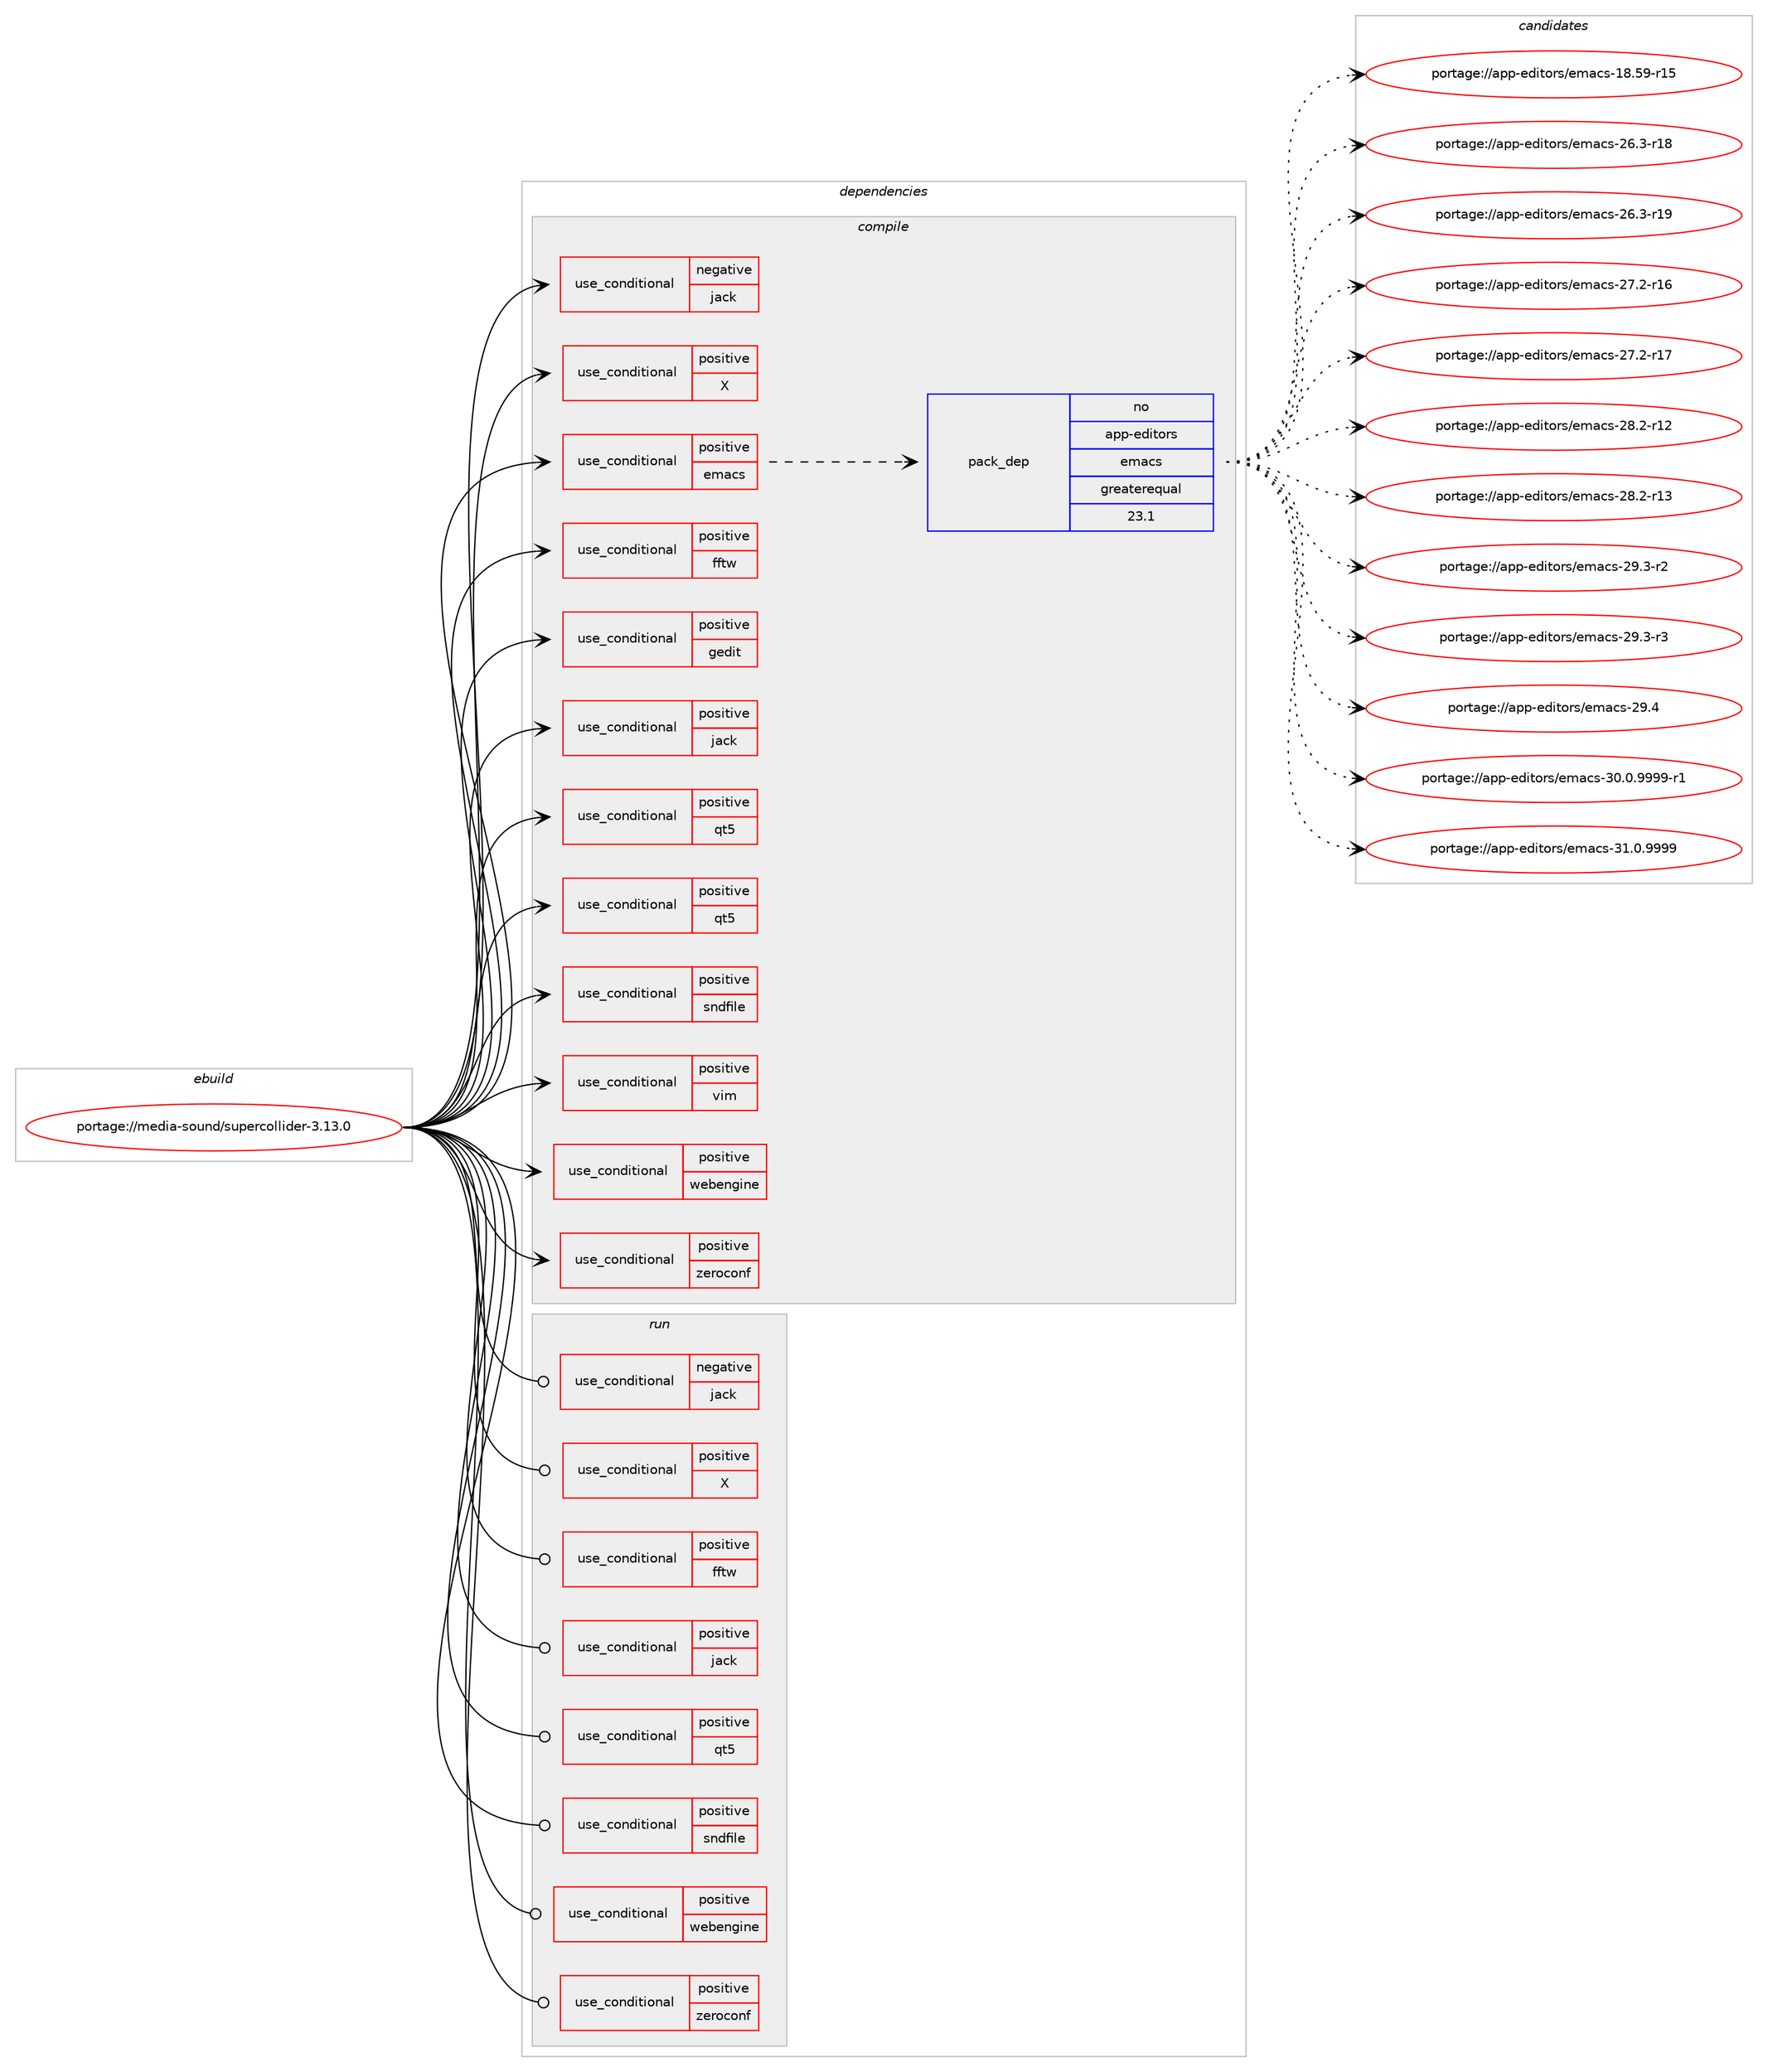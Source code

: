 digraph prolog {

# *************
# Graph options
# *************

newrank=true;
concentrate=true;
compound=true;
graph [rankdir=LR,fontname=Helvetica,fontsize=10,ranksep=1.5];#, ranksep=2.5, nodesep=0.2];
edge  [arrowhead=vee];
node  [fontname=Helvetica,fontsize=10];

# **********
# The ebuild
# **********

subgraph cluster_leftcol {
color=gray;
rank=same;
label=<<i>ebuild</i>>;
id [label="portage://media-sound/supercollider-3.13.0", color=red, width=4, href="../media-sound/supercollider-3.13.0.svg"];
}

# ****************
# The dependencies
# ****************

subgraph cluster_midcol {
color=gray;
label=<<i>dependencies</i>>;
subgraph cluster_compile {
fillcolor="#eeeeee";
style=filled;
label=<<i>compile</i>>;
subgraph cond79886 {
dependency165811 [label=<<TABLE BORDER="0" CELLBORDER="1" CELLSPACING="0" CELLPADDING="4"><TR><TD ROWSPAN="3" CELLPADDING="10">use_conditional</TD></TR><TR><TD>negative</TD></TR><TR><TD>jack</TD></TR></TABLE>>, shape=none, color=red];
# *** BEGIN UNKNOWN DEPENDENCY TYPE (TODO) ***
# dependency165811 -> package_dependency(portage://media-sound/supercollider-3.13.0,install,no,media-libs,portaudio,none,[,,],[],[])
# *** END UNKNOWN DEPENDENCY TYPE (TODO) ***

}
id:e -> dependency165811:w [weight=20,style="solid",arrowhead="vee"];
subgraph cond79887 {
dependency165812 [label=<<TABLE BORDER="0" CELLBORDER="1" CELLSPACING="0" CELLPADDING="4"><TR><TD ROWSPAN="3" CELLPADDING="10">use_conditional</TD></TR><TR><TD>positive</TD></TR><TR><TD>X</TD></TR></TABLE>>, shape=none, color=red];
# *** BEGIN UNKNOWN DEPENDENCY TYPE (TODO) ***
# dependency165812 -> package_dependency(portage://media-sound/supercollider-3.13.0,install,no,x11-libs,libX11,none,[,,],[],[])
# *** END UNKNOWN DEPENDENCY TYPE (TODO) ***

# *** BEGIN UNKNOWN DEPENDENCY TYPE (TODO) ***
# dependency165812 -> package_dependency(portage://media-sound/supercollider-3.13.0,install,no,x11-libs,libXt,none,[,,],[],[])
# *** END UNKNOWN DEPENDENCY TYPE (TODO) ***

}
id:e -> dependency165812:w [weight=20,style="solid",arrowhead="vee"];
subgraph cond79888 {
dependency165813 [label=<<TABLE BORDER="0" CELLBORDER="1" CELLSPACING="0" CELLPADDING="4"><TR><TD ROWSPAN="3" CELLPADDING="10">use_conditional</TD></TR><TR><TD>positive</TD></TR><TR><TD>emacs</TD></TR></TABLE>>, shape=none, color=red];
subgraph pack83504 {
dependency165814 [label=<<TABLE BORDER="0" CELLBORDER="1" CELLSPACING="0" CELLPADDING="4" WIDTH="220"><TR><TD ROWSPAN="6" CELLPADDING="30">pack_dep</TD></TR><TR><TD WIDTH="110">no</TD></TR><TR><TD>app-editors</TD></TR><TR><TD>emacs</TD></TR><TR><TD>greaterequal</TD></TR><TR><TD>23.1</TD></TR></TABLE>>, shape=none, color=blue];
}
dependency165813:e -> dependency165814:w [weight=20,style="dashed",arrowhead="vee"];
}
id:e -> dependency165813:w [weight=20,style="solid",arrowhead="vee"];
subgraph cond79889 {
dependency165815 [label=<<TABLE BORDER="0" CELLBORDER="1" CELLSPACING="0" CELLPADDING="4"><TR><TD ROWSPAN="3" CELLPADDING="10">use_conditional</TD></TR><TR><TD>positive</TD></TR><TR><TD>fftw</TD></TR></TABLE>>, shape=none, color=red];
# *** BEGIN UNKNOWN DEPENDENCY TYPE (TODO) ***
# dependency165815 -> package_dependency(portage://media-sound/supercollider-3.13.0,install,no,sci-libs,fftw,none,[,,],[slot(3.0),equal],[])
# *** END UNKNOWN DEPENDENCY TYPE (TODO) ***

}
id:e -> dependency165815:w [weight=20,style="solid",arrowhead="vee"];
subgraph cond79890 {
dependency165816 [label=<<TABLE BORDER="0" CELLBORDER="1" CELLSPACING="0" CELLPADDING="4"><TR><TD ROWSPAN="3" CELLPADDING="10">use_conditional</TD></TR><TR><TD>positive</TD></TR><TR><TD>gedit</TD></TR></TABLE>>, shape=none, color=red];
# *** BEGIN UNKNOWN DEPENDENCY TYPE (TODO) ***
# dependency165816 -> package_dependency(portage://media-sound/supercollider-3.13.0,install,no,app-editors,gedit,none,[,,],[],[])
# *** END UNKNOWN DEPENDENCY TYPE (TODO) ***

}
id:e -> dependency165816:w [weight=20,style="solid",arrowhead="vee"];
subgraph cond79891 {
dependency165817 [label=<<TABLE BORDER="0" CELLBORDER="1" CELLSPACING="0" CELLPADDING="4"><TR><TD ROWSPAN="3" CELLPADDING="10">use_conditional</TD></TR><TR><TD>positive</TD></TR><TR><TD>jack</TD></TR></TABLE>>, shape=none, color=red];
# *** BEGIN UNKNOWN DEPENDENCY TYPE (TODO) ***
# dependency165817 -> package_dependency(portage://media-sound/supercollider-3.13.0,install,no,virtual,jack,none,[,,],[],[])
# *** END UNKNOWN DEPENDENCY TYPE (TODO) ***

}
id:e -> dependency165817:w [weight=20,style="solid",arrowhead="vee"];
subgraph cond79892 {
dependency165818 [label=<<TABLE BORDER="0" CELLBORDER="1" CELLSPACING="0" CELLPADDING="4"><TR><TD ROWSPAN="3" CELLPADDING="10">use_conditional</TD></TR><TR><TD>positive</TD></TR><TR><TD>qt5</TD></TR></TABLE>>, shape=none, color=red];
# *** BEGIN UNKNOWN DEPENDENCY TYPE (TODO) ***
# dependency165818 -> package_dependency(portage://media-sound/supercollider-3.13.0,install,no,dev-qt,qtconcurrent,none,[,,],[slot(5)],[])
# *** END UNKNOWN DEPENDENCY TYPE (TODO) ***

}
id:e -> dependency165818:w [weight=20,style="solid",arrowhead="vee"];
subgraph cond79893 {
dependency165819 [label=<<TABLE BORDER="0" CELLBORDER="1" CELLSPACING="0" CELLPADDING="4"><TR><TD ROWSPAN="3" CELLPADDING="10">use_conditional</TD></TR><TR><TD>positive</TD></TR><TR><TD>qt5</TD></TR></TABLE>>, shape=none, color=red];
# *** BEGIN UNKNOWN DEPENDENCY TYPE (TODO) ***
# dependency165819 -> package_dependency(portage://media-sound/supercollider-3.13.0,install,no,dev-qt,qtcore,none,[,,],[slot(5)],[])
# *** END UNKNOWN DEPENDENCY TYPE (TODO) ***

# *** BEGIN UNKNOWN DEPENDENCY TYPE (TODO) ***
# dependency165819 -> package_dependency(portage://media-sound/supercollider-3.13.0,install,no,dev-qt,qtgui,none,[,,],[slot(5)],[])
# *** END UNKNOWN DEPENDENCY TYPE (TODO) ***

# *** BEGIN UNKNOWN DEPENDENCY TYPE (TODO) ***
# dependency165819 -> package_dependency(portage://media-sound/supercollider-3.13.0,install,no,dev-qt,qtnetwork,none,[,,],[slot(5)],[])
# *** END UNKNOWN DEPENDENCY TYPE (TODO) ***

# *** BEGIN UNKNOWN DEPENDENCY TYPE (TODO) ***
# dependency165819 -> package_dependency(portage://media-sound/supercollider-3.13.0,install,no,dev-qt,qtprintsupport,none,[,,],[slot(5)],[])
# *** END UNKNOWN DEPENDENCY TYPE (TODO) ***

# *** BEGIN UNKNOWN DEPENDENCY TYPE (TODO) ***
# dependency165819 -> package_dependency(portage://media-sound/supercollider-3.13.0,install,no,dev-qt,qtsvg,none,[,,],[slot(5)],[])
# *** END UNKNOWN DEPENDENCY TYPE (TODO) ***

# *** BEGIN UNKNOWN DEPENDENCY TYPE (TODO) ***
# dependency165819 -> package_dependency(portage://media-sound/supercollider-3.13.0,install,no,dev-qt,qtwidgets,none,[,,],[slot(5)],[])
# *** END UNKNOWN DEPENDENCY TYPE (TODO) ***

}
id:e -> dependency165819:w [weight=20,style="solid",arrowhead="vee"];
subgraph cond79894 {
dependency165820 [label=<<TABLE BORDER="0" CELLBORDER="1" CELLSPACING="0" CELLPADDING="4"><TR><TD ROWSPAN="3" CELLPADDING="10">use_conditional</TD></TR><TR><TD>positive</TD></TR><TR><TD>sndfile</TD></TR></TABLE>>, shape=none, color=red];
# *** BEGIN UNKNOWN DEPENDENCY TYPE (TODO) ***
# dependency165820 -> package_dependency(portage://media-sound/supercollider-3.13.0,install,no,media-libs,libsndfile,none,[,,],[],[])
# *** END UNKNOWN DEPENDENCY TYPE (TODO) ***

}
id:e -> dependency165820:w [weight=20,style="solid",arrowhead="vee"];
subgraph cond79895 {
dependency165821 [label=<<TABLE BORDER="0" CELLBORDER="1" CELLSPACING="0" CELLPADDING="4"><TR><TD ROWSPAN="3" CELLPADDING="10">use_conditional</TD></TR><TR><TD>positive</TD></TR><TR><TD>vim</TD></TR></TABLE>>, shape=none, color=red];
# *** BEGIN UNKNOWN DEPENDENCY TYPE (TODO) ***
# dependency165821 -> package_dependency(portage://media-sound/supercollider-3.13.0,install,no,app-editors,vim,none,[,,],[],[])
# *** END UNKNOWN DEPENDENCY TYPE (TODO) ***

}
id:e -> dependency165821:w [weight=20,style="solid",arrowhead="vee"];
subgraph cond79896 {
dependency165822 [label=<<TABLE BORDER="0" CELLBORDER="1" CELLSPACING="0" CELLPADDING="4"><TR><TD ROWSPAN="3" CELLPADDING="10">use_conditional</TD></TR><TR><TD>positive</TD></TR><TR><TD>webengine</TD></TR></TABLE>>, shape=none, color=red];
# *** BEGIN UNKNOWN DEPENDENCY TYPE (TODO) ***
# dependency165822 -> package_dependency(portage://media-sound/supercollider-3.13.0,install,no,dev-qt,qtwebchannel,none,[,,],[slot(5)],[])
# *** END UNKNOWN DEPENDENCY TYPE (TODO) ***

# *** BEGIN UNKNOWN DEPENDENCY TYPE (TODO) ***
# dependency165822 -> package_dependency(portage://media-sound/supercollider-3.13.0,install,no,dev-qt,qtwebengine,none,[,,],[slot(5)],[use(enable(widgets),none)])
# *** END UNKNOWN DEPENDENCY TYPE (TODO) ***

# *** BEGIN UNKNOWN DEPENDENCY TYPE (TODO) ***
# dependency165822 -> package_dependency(portage://media-sound/supercollider-3.13.0,install,no,dev-qt,qtwebsockets,none,[,,],[slot(5)],[])
# *** END UNKNOWN DEPENDENCY TYPE (TODO) ***

}
id:e -> dependency165822:w [weight=20,style="solid",arrowhead="vee"];
subgraph cond79897 {
dependency165823 [label=<<TABLE BORDER="0" CELLBORDER="1" CELLSPACING="0" CELLPADDING="4"><TR><TD ROWSPAN="3" CELLPADDING="10">use_conditional</TD></TR><TR><TD>positive</TD></TR><TR><TD>zeroconf</TD></TR></TABLE>>, shape=none, color=red];
# *** BEGIN UNKNOWN DEPENDENCY TYPE (TODO) ***
# dependency165823 -> package_dependency(portage://media-sound/supercollider-3.13.0,install,no,net-dns,avahi,none,[,,],[],[])
# *** END UNKNOWN DEPENDENCY TYPE (TODO) ***

}
id:e -> dependency165823:w [weight=20,style="solid",arrowhead="vee"];
# *** BEGIN UNKNOWN DEPENDENCY TYPE (TODO) ***
# id -> package_dependency(portage://media-sound/supercollider-3.13.0,install,no,dev-cpp,yaml-cpp,none,[,,],any_same_slot,[])
# *** END UNKNOWN DEPENDENCY TYPE (TODO) ***

# *** BEGIN UNKNOWN DEPENDENCY TYPE (TODO) ***
# id -> package_dependency(portage://media-sound/supercollider-3.13.0,install,no,dev-libs,boost,none,[,,],any_same_slot,[])
# *** END UNKNOWN DEPENDENCY TYPE (TODO) ***

# *** BEGIN UNKNOWN DEPENDENCY TYPE (TODO) ***
# id -> package_dependency(portage://media-sound/supercollider-3.13.0,install,no,dev-libs,icu,none,[,,],[],[])
# *** END UNKNOWN DEPENDENCY TYPE (TODO) ***

# *** BEGIN UNKNOWN DEPENDENCY TYPE (TODO) ***
# id -> package_dependency(portage://media-sound/supercollider-3.13.0,install,no,media-libs,alsa-lib,none,[,,],[],[])
# *** END UNKNOWN DEPENDENCY TYPE (TODO) ***

# *** BEGIN UNKNOWN DEPENDENCY TYPE (TODO) ***
# id -> package_dependency(portage://media-sound/supercollider-3.13.0,install,no,sys-libs,readline,none,[,,],[slot(0),equal],[])
# *** END UNKNOWN DEPENDENCY TYPE (TODO) ***

# *** BEGIN UNKNOWN DEPENDENCY TYPE (TODO) ***
# id -> package_dependency(portage://media-sound/supercollider-3.13.0,install,no,virtual,libudev,none,[,,],any_same_slot,[])
# *** END UNKNOWN DEPENDENCY TYPE (TODO) ***

}
subgraph cluster_compileandrun {
fillcolor="#eeeeee";
style=filled;
label=<<i>compile and run</i>>;
}
subgraph cluster_run {
fillcolor="#eeeeee";
style=filled;
label=<<i>run</i>>;
subgraph cond79898 {
dependency165824 [label=<<TABLE BORDER="0" CELLBORDER="1" CELLSPACING="0" CELLPADDING="4"><TR><TD ROWSPAN="3" CELLPADDING="10">use_conditional</TD></TR><TR><TD>negative</TD></TR><TR><TD>jack</TD></TR></TABLE>>, shape=none, color=red];
# *** BEGIN UNKNOWN DEPENDENCY TYPE (TODO) ***
# dependency165824 -> package_dependency(portage://media-sound/supercollider-3.13.0,run,no,media-libs,portaudio,none,[,,],[],[])
# *** END UNKNOWN DEPENDENCY TYPE (TODO) ***

}
id:e -> dependency165824:w [weight=20,style="solid",arrowhead="odot"];
subgraph cond79899 {
dependency165825 [label=<<TABLE BORDER="0" CELLBORDER="1" CELLSPACING="0" CELLPADDING="4"><TR><TD ROWSPAN="3" CELLPADDING="10">use_conditional</TD></TR><TR><TD>positive</TD></TR><TR><TD>X</TD></TR></TABLE>>, shape=none, color=red];
# *** BEGIN UNKNOWN DEPENDENCY TYPE (TODO) ***
# dependency165825 -> package_dependency(portage://media-sound/supercollider-3.13.0,run,no,x11-libs,libX11,none,[,,],[],[])
# *** END UNKNOWN DEPENDENCY TYPE (TODO) ***

# *** BEGIN UNKNOWN DEPENDENCY TYPE (TODO) ***
# dependency165825 -> package_dependency(portage://media-sound/supercollider-3.13.0,run,no,x11-libs,libXt,none,[,,],[],[])
# *** END UNKNOWN DEPENDENCY TYPE (TODO) ***

}
id:e -> dependency165825:w [weight=20,style="solid",arrowhead="odot"];
subgraph cond79900 {
dependency165826 [label=<<TABLE BORDER="0" CELLBORDER="1" CELLSPACING="0" CELLPADDING="4"><TR><TD ROWSPAN="3" CELLPADDING="10">use_conditional</TD></TR><TR><TD>positive</TD></TR><TR><TD>fftw</TD></TR></TABLE>>, shape=none, color=red];
# *** BEGIN UNKNOWN DEPENDENCY TYPE (TODO) ***
# dependency165826 -> package_dependency(portage://media-sound/supercollider-3.13.0,run,no,sci-libs,fftw,none,[,,],[slot(3.0),equal],[])
# *** END UNKNOWN DEPENDENCY TYPE (TODO) ***

}
id:e -> dependency165826:w [weight=20,style="solid",arrowhead="odot"];
subgraph cond79901 {
dependency165827 [label=<<TABLE BORDER="0" CELLBORDER="1" CELLSPACING="0" CELLPADDING="4"><TR><TD ROWSPAN="3" CELLPADDING="10">use_conditional</TD></TR><TR><TD>positive</TD></TR><TR><TD>jack</TD></TR></TABLE>>, shape=none, color=red];
# *** BEGIN UNKNOWN DEPENDENCY TYPE (TODO) ***
# dependency165827 -> package_dependency(portage://media-sound/supercollider-3.13.0,run,no,virtual,jack,none,[,,],[],[])
# *** END UNKNOWN DEPENDENCY TYPE (TODO) ***

}
id:e -> dependency165827:w [weight=20,style="solid",arrowhead="odot"];
subgraph cond79902 {
dependency165828 [label=<<TABLE BORDER="0" CELLBORDER="1" CELLSPACING="0" CELLPADDING="4"><TR><TD ROWSPAN="3" CELLPADDING="10">use_conditional</TD></TR><TR><TD>positive</TD></TR><TR><TD>qt5</TD></TR></TABLE>>, shape=none, color=red];
# *** BEGIN UNKNOWN DEPENDENCY TYPE (TODO) ***
# dependency165828 -> package_dependency(portage://media-sound/supercollider-3.13.0,run,no,dev-qt,qtcore,none,[,,],[slot(5)],[])
# *** END UNKNOWN DEPENDENCY TYPE (TODO) ***

# *** BEGIN UNKNOWN DEPENDENCY TYPE (TODO) ***
# dependency165828 -> package_dependency(portage://media-sound/supercollider-3.13.0,run,no,dev-qt,qtgui,none,[,,],[slot(5)],[])
# *** END UNKNOWN DEPENDENCY TYPE (TODO) ***

# *** BEGIN UNKNOWN DEPENDENCY TYPE (TODO) ***
# dependency165828 -> package_dependency(portage://media-sound/supercollider-3.13.0,run,no,dev-qt,qtnetwork,none,[,,],[slot(5)],[])
# *** END UNKNOWN DEPENDENCY TYPE (TODO) ***

# *** BEGIN UNKNOWN DEPENDENCY TYPE (TODO) ***
# dependency165828 -> package_dependency(portage://media-sound/supercollider-3.13.0,run,no,dev-qt,qtprintsupport,none,[,,],[slot(5)],[])
# *** END UNKNOWN DEPENDENCY TYPE (TODO) ***

# *** BEGIN UNKNOWN DEPENDENCY TYPE (TODO) ***
# dependency165828 -> package_dependency(portage://media-sound/supercollider-3.13.0,run,no,dev-qt,qtsvg,none,[,,],[slot(5)],[])
# *** END UNKNOWN DEPENDENCY TYPE (TODO) ***

# *** BEGIN UNKNOWN DEPENDENCY TYPE (TODO) ***
# dependency165828 -> package_dependency(portage://media-sound/supercollider-3.13.0,run,no,dev-qt,qtwidgets,none,[,,],[slot(5)],[])
# *** END UNKNOWN DEPENDENCY TYPE (TODO) ***

}
id:e -> dependency165828:w [weight=20,style="solid",arrowhead="odot"];
subgraph cond79903 {
dependency165829 [label=<<TABLE BORDER="0" CELLBORDER="1" CELLSPACING="0" CELLPADDING="4"><TR><TD ROWSPAN="3" CELLPADDING="10">use_conditional</TD></TR><TR><TD>positive</TD></TR><TR><TD>sndfile</TD></TR></TABLE>>, shape=none, color=red];
# *** BEGIN UNKNOWN DEPENDENCY TYPE (TODO) ***
# dependency165829 -> package_dependency(portage://media-sound/supercollider-3.13.0,run,no,media-libs,libsndfile,none,[,,],[],[])
# *** END UNKNOWN DEPENDENCY TYPE (TODO) ***

}
id:e -> dependency165829:w [weight=20,style="solid",arrowhead="odot"];
subgraph cond79904 {
dependency165830 [label=<<TABLE BORDER="0" CELLBORDER="1" CELLSPACING="0" CELLPADDING="4"><TR><TD ROWSPAN="3" CELLPADDING="10">use_conditional</TD></TR><TR><TD>positive</TD></TR><TR><TD>webengine</TD></TR></TABLE>>, shape=none, color=red];
# *** BEGIN UNKNOWN DEPENDENCY TYPE (TODO) ***
# dependency165830 -> package_dependency(portage://media-sound/supercollider-3.13.0,run,no,dev-qt,qtwebchannel,none,[,,],[slot(5)],[])
# *** END UNKNOWN DEPENDENCY TYPE (TODO) ***

# *** BEGIN UNKNOWN DEPENDENCY TYPE (TODO) ***
# dependency165830 -> package_dependency(portage://media-sound/supercollider-3.13.0,run,no,dev-qt,qtwebengine,none,[,,],[slot(5)],[use(enable(widgets),none)])
# *** END UNKNOWN DEPENDENCY TYPE (TODO) ***

# *** BEGIN UNKNOWN DEPENDENCY TYPE (TODO) ***
# dependency165830 -> package_dependency(portage://media-sound/supercollider-3.13.0,run,no,dev-qt,qtwebsockets,none,[,,],[slot(5)],[])
# *** END UNKNOWN DEPENDENCY TYPE (TODO) ***

}
id:e -> dependency165830:w [weight=20,style="solid",arrowhead="odot"];
subgraph cond79905 {
dependency165831 [label=<<TABLE BORDER="0" CELLBORDER="1" CELLSPACING="0" CELLPADDING="4"><TR><TD ROWSPAN="3" CELLPADDING="10">use_conditional</TD></TR><TR><TD>positive</TD></TR><TR><TD>zeroconf</TD></TR></TABLE>>, shape=none, color=red];
# *** BEGIN UNKNOWN DEPENDENCY TYPE (TODO) ***
# dependency165831 -> package_dependency(portage://media-sound/supercollider-3.13.0,run,no,net-dns,avahi,none,[,,],[],[])
# *** END UNKNOWN DEPENDENCY TYPE (TODO) ***

}
id:e -> dependency165831:w [weight=20,style="solid",arrowhead="odot"];
# *** BEGIN UNKNOWN DEPENDENCY TYPE (TODO) ***
# id -> package_dependency(portage://media-sound/supercollider-3.13.0,run,no,dev-cpp,yaml-cpp,none,[,,],any_same_slot,[])
# *** END UNKNOWN DEPENDENCY TYPE (TODO) ***

# *** BEGIN UNKNOWN DEPENDENCY TYPE (TODO) ***
# id -> package_dependency(portage://media-sound/supercollider-3.13.0,run,no,dev-libs,boost,none,[,,],any_same_slot,[])
# *** END UNKNOWN DEPENDENCY TYPE (TODO) ***

# *** BEGIN UNKNOWN DEPENDENCY TYPE (TODO) ***
# id -> package_dependency(portage://media-sound/supercollider-3.13.0,run,no,media-libs,alsa-lib,none,[,,],[],[])
# *** END UNKNOWN DEPENDENCY TYPE (TODO) ***

# *** BEGIN UNKNOWN DEPENDENCY TYPE (TODO) ***
# id -> package_dependency(portage://media-sound/supercollider-3.13.0,run,no,sys-libs,readline,none,[,,],[slot(0),equal],[])
# *** END UNKNOWN DEPENDENCY TYPE (TODO) ***

# *** BEGIN UNKNOWN DEPENDENCY TYPE (TODO) ***
# id -> package_dependency(portage://media-sound/supercollider-3.13.0,run,no,virtual,libudev,none,[,,],any_same_slot,[])
# *** END UNKNOWN DEPENDENCY TYPE (TODO) ***

}
}

# **************
# The candidates
# **************

subgraph cluster_choices {
rank=same;
color=gray;
label=<<i>candidates</i>>;

subgraph choice83504 {
color=black;
nodesep=1;
choice9711211245101100105116111114115471011099799115454956465357451144953 [label="portage://app-editors/emacs-18.59-r15", color=red, width=4,href="../app-editors/emacs-18.59-r15.svg"];
choice97112112451011001051161111141154710110997991154550544651451144956 [label="portage://app-editors/emacs-26.3-r18", color=red, width=4,href="../app-editors/emacs-26.3-r18.svg"];
choice97112112451011001051161111141154710110997991154550544651451144957 [label="portage://app-editors/emacs-26.3-r19", color=red, width=4,href="../app-editors/emacs-26.3-r19.svg"];
choice97112112451011001051161111141154710110997991154550554650451144954 [label="portage://app-editors/emacs-27.2-r16", color=red, width=4,href="../app-editors/emacs-27.2-r16.svg"];
choice97112112451011001051161111141154710110997991154550554650451144955 [label="portage://app-editors/emacs-27.2-r17", color=red, width=4,href="../app-editors/emacs-27.2-r17.svg"];
choice97112112451011001051161111141154710110997991154550564650451144950 [label="portage://app-editors/emacs-28.2-r12", color=red, width=4,href="../app-editors/emacs-28.2-r12.svg"];
choice97112112451011001051161111141154710110997991154550564650451144951 [label="portage://app-editors/emacs-28.2-r13", color=red, width=4,href="../app-editors/emacs-28.2-r13.svg"];
choice971121124510110010511611111411547101109979911545505746514511450 [label="portage://app-editors/emacs-29.3-r2", color=red, width=4,href="../app-editors/emacs-29.3-r2.svg"];
choice971121124510110010511611111411547101109979911545505746514511451 [label="portage://app-editors/emacs-29.3-r3", color=red, width=4,href="../app-editors/emacs-29.3-r3.svg"];
choice97112112451011001051161111141154710110997991154550574652 [label="portage://app-editors/emacs-29.4", color=red, width=4,href="../app-editors/emacs-29.4.svg"];
choice9711211245101100105116111114115471011099799115455148464846575757574511449 [label="portage://app-editors/emacs-30.0.9999-r1", color=red, width=4,href="../app-editors/emacs-30.0.9999-r1.svg"];
choice971121124510110010511611111411547101109979911545514946484657575757 [label="portage://app-editors/emacs-31.0.9999", color=red, width=4,href="../app-editors/emacs-31.0.9999.svg"];
dependency165814:e -> choice9711211245101100105116111114115471011099799115454956465357451144953:w [style=dotted,weight="100"];
dependency165814:e -> choice97112112451011001051161111141154710110997991154550544651451144956:w [style=dotted,weight="100"];
dependency165814:e -> choice97112112451011001051161111141154710110997991154550544651451144957:w [style=dotted,weight="100"];
dependency165814:e -> choice97112112451011001051161111141154710110997991154550554650451144954:w [style=dotted,weight="100"];
dependency165814:e -> choice97112112451011001051161111141154710110997991154550554650451144955:w [style=dotted,weight="100"];
dependency165814:e -> choice97112112451011001051161111141154710110997991154550564650451144950:w [style=dotted,weight="100"];
dependency165814:e -> choice97112112451011001051161111141154710110997991154550564650451144951:w [style=dotted,weight="100"];
dependency165814:e -> choice971121124510110010511611111411547101109979911545505746514511450:w [style=dotted,weight="100"];
dependency165814:e -> choice971121124510110010511611111411547101109979911545505746514511451:w [style=dotted,weight="100"];
dependency165814:e -> choice97112112451011001051161111141154710110997991154550574652:w [style=dotted,weight="100"];
dependency165814:e -> choice9711211245101100105116111114115471011099799115455148464846575757574511449:w [style=dotted,weight="100"];
dependency165814:e -> choice971121124510110010511611111411547101109979911545514946484657575757:w [style=dotted,weight="100"];
}
}

}
